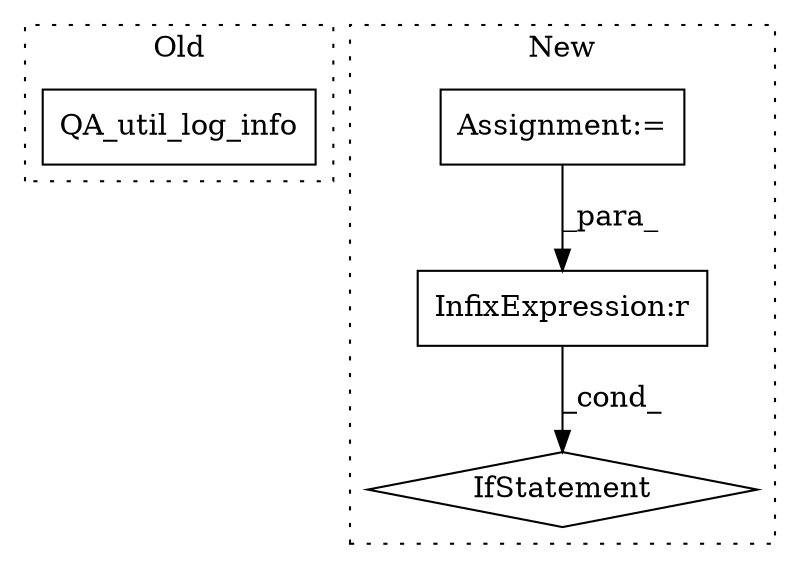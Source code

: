 digraph G {
subgraph cluster0 {
1 [label="QA_util_log_info" a="32" s="1293,1401" l="17,1" shape="box"];
label = "Old";
style="dotted";
}
subgraph cluster1 {
2 [label="IfStatement" a="25" s="1410,1433" l="4,2" shape="diamond"];
3 [label="InfixExpression:r" a="27" s="1425" l="4" shape="box"];
4 [label="Assignment:=" a="7" s="1315" l="1" shape="box"];
label = "New";
style="dotted";
}
3 -> 2 [label="_cond_"];
4 -> 3 [label="_para_"];
}